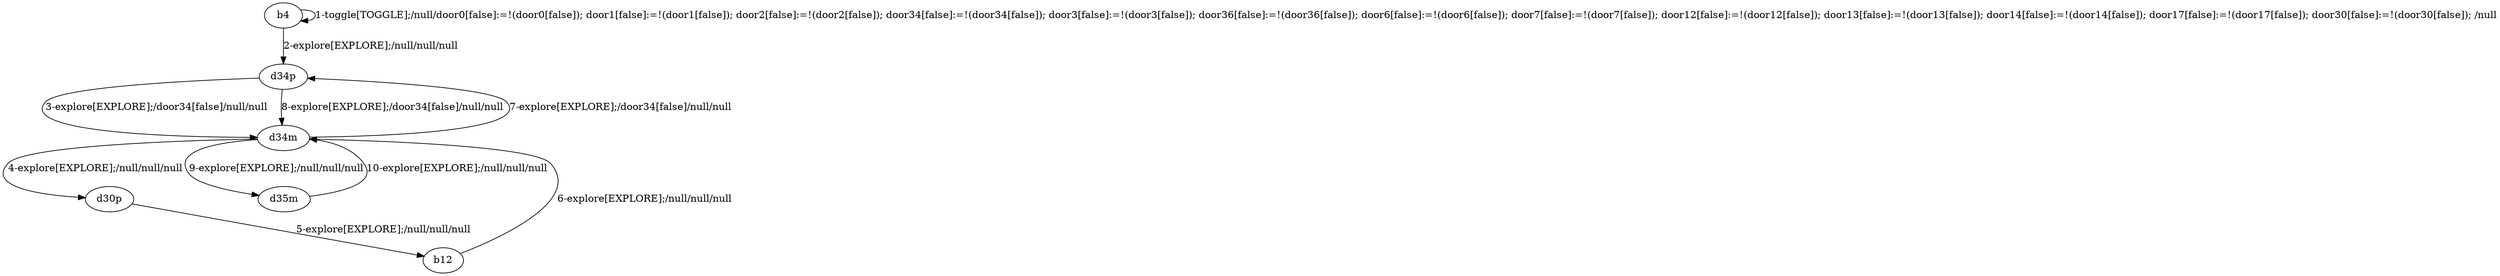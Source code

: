 # Total number of goals covered by this test: 1
# d34m --> d34p

digraph g {
"b4" -> "b4" [label = "1-toggle[TOGGLE];/null/door0[false]:=!(door0[false]); door1[false]:=!(door1[false]); door2[false]:=!(door2[false]); door34[false]:=!(door34[false]); door3[false]:=!(door3[false]); door36[false]:=!(door36[false]); door6[false]:=!(door6[false]); door7[false]:=!(door7[false]); door12[false]:=!(door12[false]); door13[false]:=!(door13[false]); door14[false]:=!(door14[false]); door17[false]:=!(door17[false]); door30[false]:=!(door30[false]); /null"];
"b4" -> "d34p" [label = "2-explore[EXPLORE];/null/null/null"];
"d34p" -> "d34m" [label = "3-explore[EXPLORE];/door34[false]/null/null"];
"d34m" -> "d30p" [label = "4-explore[EXPLORE];/null/null/null"];
"d30p" -> "b12" [label = "5-explore[EXPLORE];/null/null/null"];
"b12" -> "d34m" [label = "6-explore[EXPLORE];/null/null/null"];
"d34m" -> "d34p" [label = "7-explore[EXPLORE];/door34[false]/null/null"];
"d34p" -> "d34m" [label = "8-explore[EXPLORE];/door34[false]/null/null"];
"d34m" -> "d35m" [label = "9-explore[EXPLORE];/null/null/null"];
"d35m" -> "d34m" [label = "10-explore[EXPLORE];/null/null/null"];
}